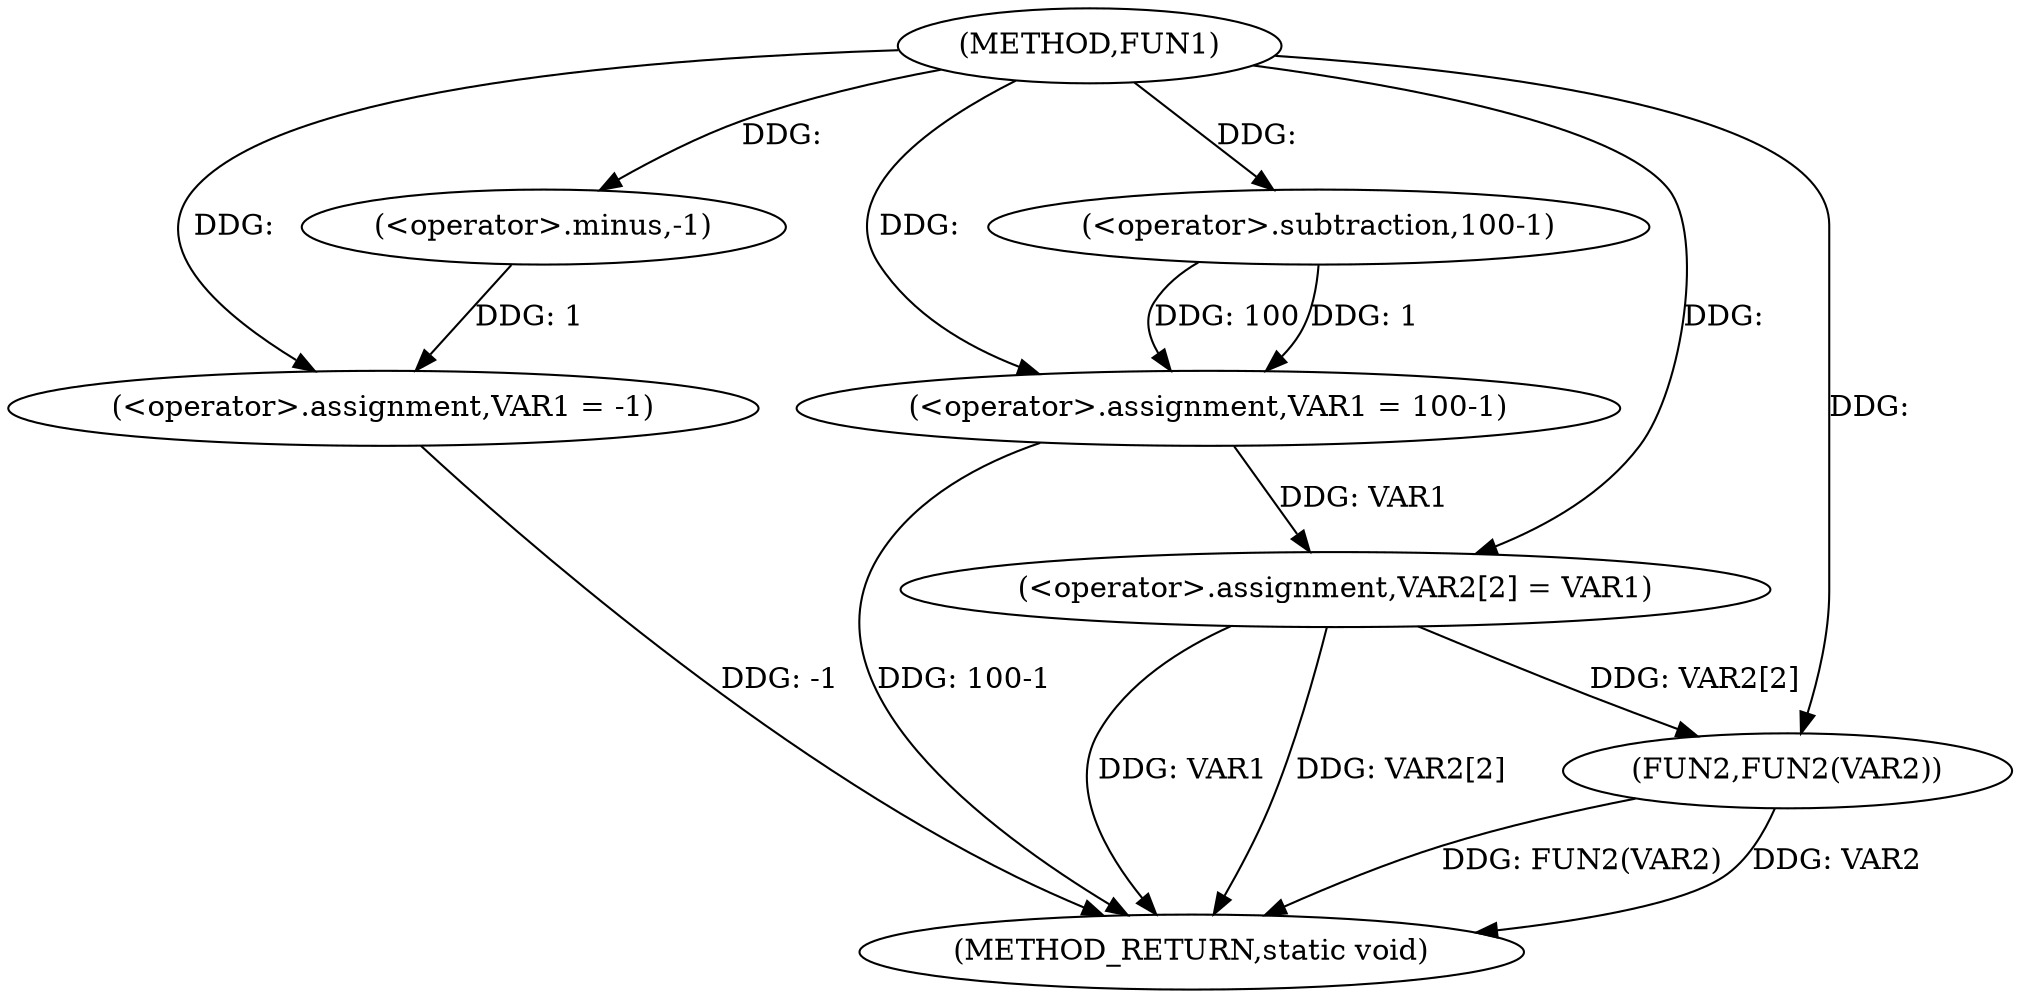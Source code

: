 digraph FUN1 {  
"1000100" [label = "(METHOD,FUN1)" ]
"1000120" [label = "(METHOD_RETURN,static void)" ]
"1000104" [label = "(<operator>.assignment,VAR1 = -1)" ]
"1000106" [label = "(<operator>.minus,-1)" ]
"1000108" [label = "(<operator>.assignment,VAR1 = 100-1)" ]
"1000110" [label = "(<operator>.subtraction,100-1)" ]
"1000113" [label = "(<operator>.assignment,VAR2[2] = VAR1)" ]
"1000118" [label = "(FUN2,FUN2(VAR2))" ]
  "1000113" -> "1000120"  [ label = "DDG: VAR1"] 
  "1000113" -> "1000120"  [ label = "DDG: VAR2[2]"] 
  "1000118" -> "1000120"  [ label = "DDG: FUN2(VAR2)"] 
  "1000118" -> "1000120"  [ label = "DDG: VAR2"] 
  "1000104" -> "1000120"  [ label = "DDG: -1"] 
  "1000108" -> "1000120"  [ label = "DDG: 100-1"] 
  "1000106" -> "1000104"  [ label = "DDG: 1"] 
  "1000100" -> "1000104"  [ label = "DDG: "] 
  "1000100" -> "1000106"  [ label = "DDG: "] 
  "1000110" -> "1000108"  [ label = "DDG: 100"] 
  "1000110" -> "1000108"  [ label = "DDG: 1"] 
  "1000100" -> "1000108"  [ label = "DDG: "] 
  "1000100" -> "1000110"  [ label = "DDG: "] 
  "1000108" -> "1000113"  [ label = "DDG: VAR1"] 
  "1000100" -> "1000113"  [ label = "DDG: "] 
  "1000113" -> "1000118"  [ label = "DDG: VAR2[2]"] 
  "1000100" -> "1000118"  [ label = "DDG: "] 
}
